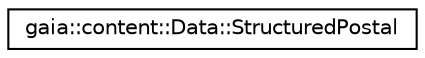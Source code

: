 digraph G
{
  edge [fontname="Helvetica",fontsize="10",labelfontname="Helvetica",labelfontsize="10"];
  node [fontname="Helvetica",fontsize="10",shape=record];
  rankdir=LR;
  Node1 [label="gaia::content::Data::StructuredPostal",height=0.2,width=0.4,color="black", fillcolor="white", style="filled",URL="$da/d11/classgaia_1_1content_1_1_data_1_1_structured_postal.html",tooltip="A data kind representing a postal addresses."];
}
